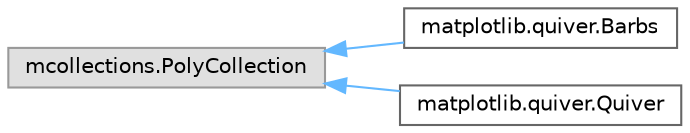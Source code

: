 digraph "Graphical Class Hierarchy"
{
 // LATEX_PDF_SIZE
  bgcolor="transparent";
  edge [fontname=Helvetica,fontsize=10,labelfontname=Helvetica,labelfontsize=10];
  node [fontname=Helvetica,fontsize=10,shape=box,height=0.2,width=0.4];
  rankdir="LR";
  Node0 [id="Node000000",label="mcollections.PolyCollection",height=0.2,width=0.4,color="grey60", fillcolor="#E0E0E0", style="filled",tooltip=" "];
  Node0 -> Node1 [id="edge3988_Node000000_Node000001",dir="back",color="steelblue1",style="solid",tooltip=" "];
  Node1 [id="Node000001",label="matplotlib.quiver.Barbs",height=0.2,width=0.4,color="grey40", fillcolor="white", style="filled",URL="$d5/d32/classmatplotlib_1_1quiver_1_1Barbs.html",tooltip=" "];
  Node0 -> Node2 [id="edge3989_Node000000_Node000002",dir="back",color="steelblue1",style="solid",tooltip=" "];
  Node2 [id="Node000002",label="matplotlib.quiver.Quiver",height=0.2,width=0.4,color="grey40", fillcolor="white", style="filled",URL="$d8/da9/classmatplotlib_1_1quiver_1_1Quiver.html",tooltip=" "];
}
